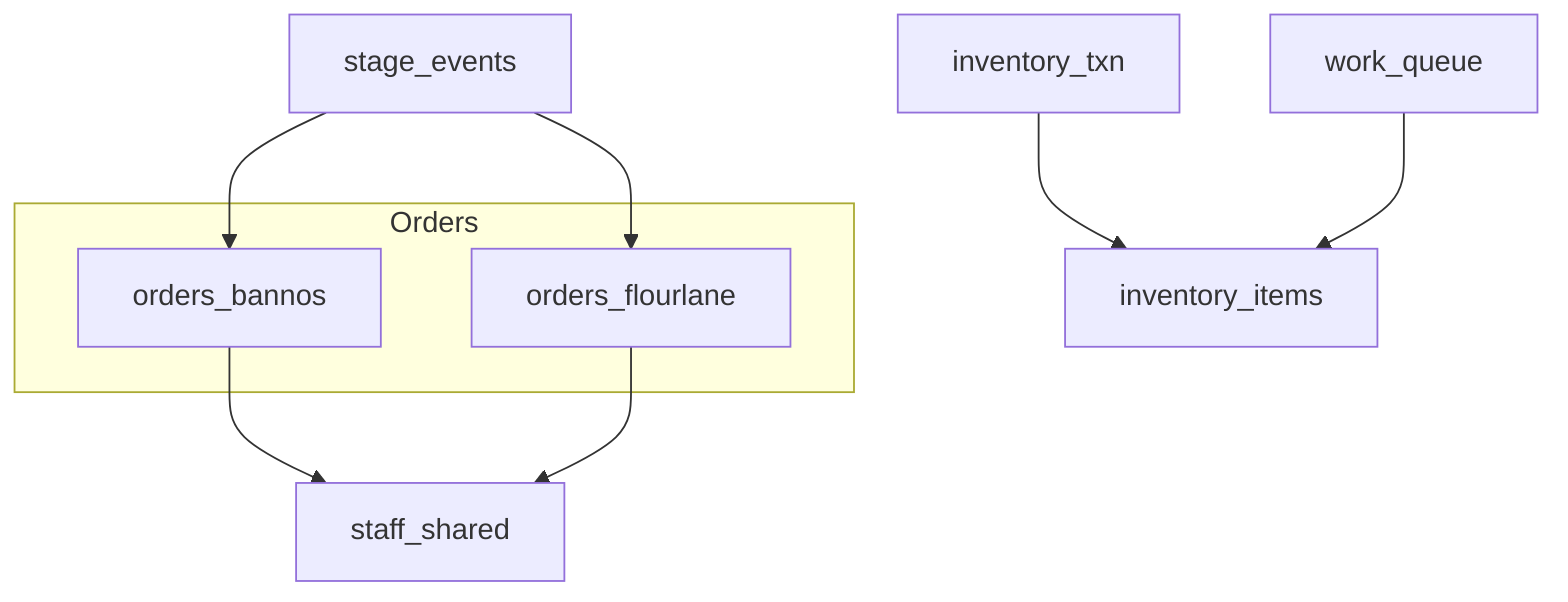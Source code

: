 flowchart TB
  subgraph Orders
    OB[orders_bannos]
    OF[orders_flourlane]
  end
  SS[staff_shared]
  II[inventory_items]
  IT[inventory_txn]
  WQ[work_queue]
  SE[stage_events]

  OB --> SS
  OF --> SS
  IT --> II
  WQ --> II
  SE --> OB
  SE --> OF